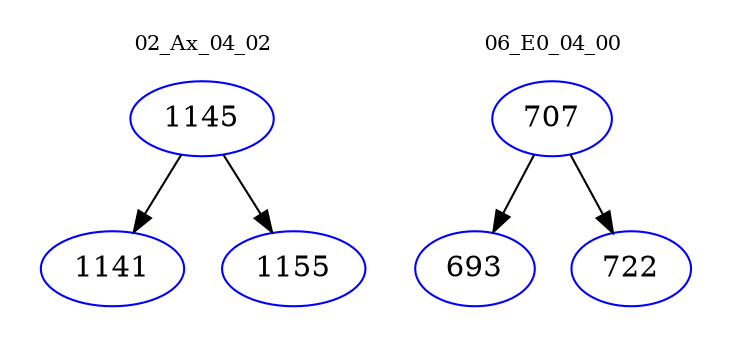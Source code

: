 digraph{
subgraph cluster_0 {
color = white
label = "02_Ax_04_02";
fontsize=10;
T0_1145 [label="1145", color="blue"]
T0_1145 -> T0_1141 [color="black"]
T0_1141 [label="1141", color="blue"]
T0_1145 -> T0_1155 [color="black"]
T0_1155 [label="1155", color="blue"]
}
subgraph cluster_1 {
color = white
label = "06_E0_04_00";
fontsize=10;
T1_707 [label="707", color="blue"]
T1_707 -> T1_693 [color="black"]
T1_693 [label="693", color="blue"]
T1_707 -> T1_722 [color="black"]
T1_722 [label="722", color="blue"]
}
}
